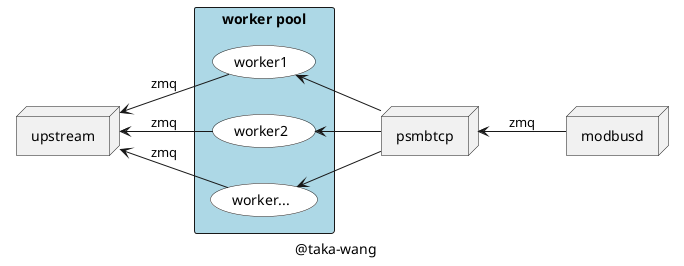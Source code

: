 @startuml

node upstream
node psmbtcp
rectangle "worker pool" #LightBlue{
    Usecase worker1 #FFF
    Usecase worker2 #FFF
    Usecase worker... #FFF
}

node modbusd

left to right direction

upstream <-- worker1 : zmq
upstream <-- worker2 : zmq
upstream <-- worker... : zmq
worker1 <-- psmbtcp
worker2 <-- psmbtcp
worker... <-- psmbtcp

psmbtcp <-- modbusd : zmq



caption @taka-wang

@enduml
